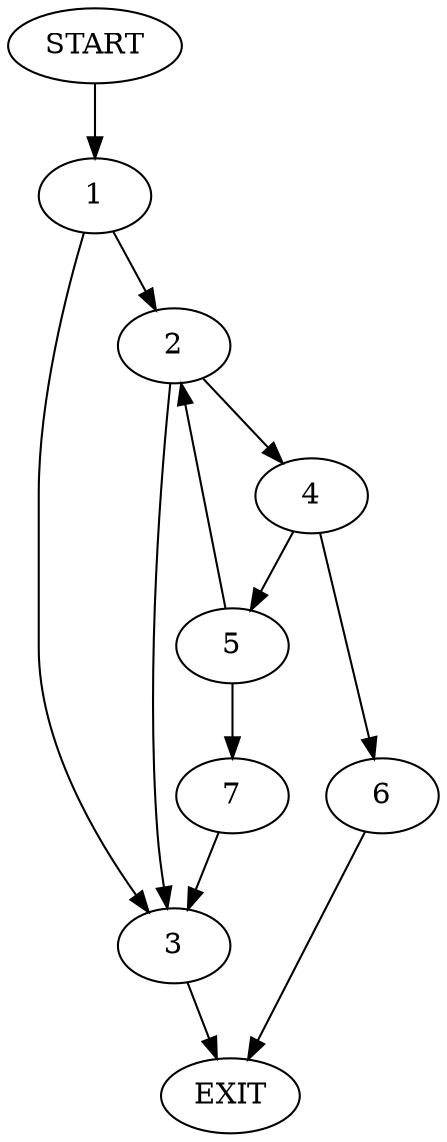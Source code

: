 digraph {
0 [label="START"]
8 [label="EXIT"]
0 -> 1
1 -> 2
1 -> 3
3 -> 8
2 -> 4
2 -> 3
4 -> 5
4 -> 6
5 -> 7
5 -> 2
6 -> 8
7 -> 3
}
